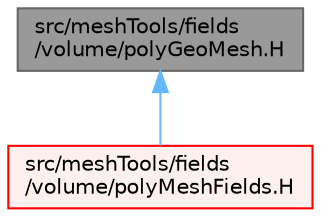 digraph "src/meshTools/fields/volume/polyGeoMesh.H"
{
 // LATEX_PDF_SIZE
  bgcolor="transparent";
  edge [fontname=Helvetica,fontsize=10,labelfontname=Helvetica,labelfontsize=10];
  node [fontname=Helvetica,fontsize=10,shape=box,height=0.2,width=0.4];
  Node1 [id="Node000001",label="src/meshTools/fields\l/volume/polyGeoMesh.H",height=0.2,width=0.4,color="gray40", fillcolor="grey60", style="filled", fontcolor="black",tooltip=" "];
  Node1 -> Node2 [id="edge1_Node000001_Node000002",dir="back",color="steelblue1",style="solid",tooltip=" "];
  Node2 [id="Node000002",label="src/meshTools/fields\l/volume/polyMeshFields.H",height=0.2,width=0.4,color="red", fillcolor="#FFF0F0", style="filled",URL="$polyMeshFields_8H.html",tooltip="A polyMesh-based naming and storage for internal volume fields when a Foam::fvMesh is unavailable...."];
}
